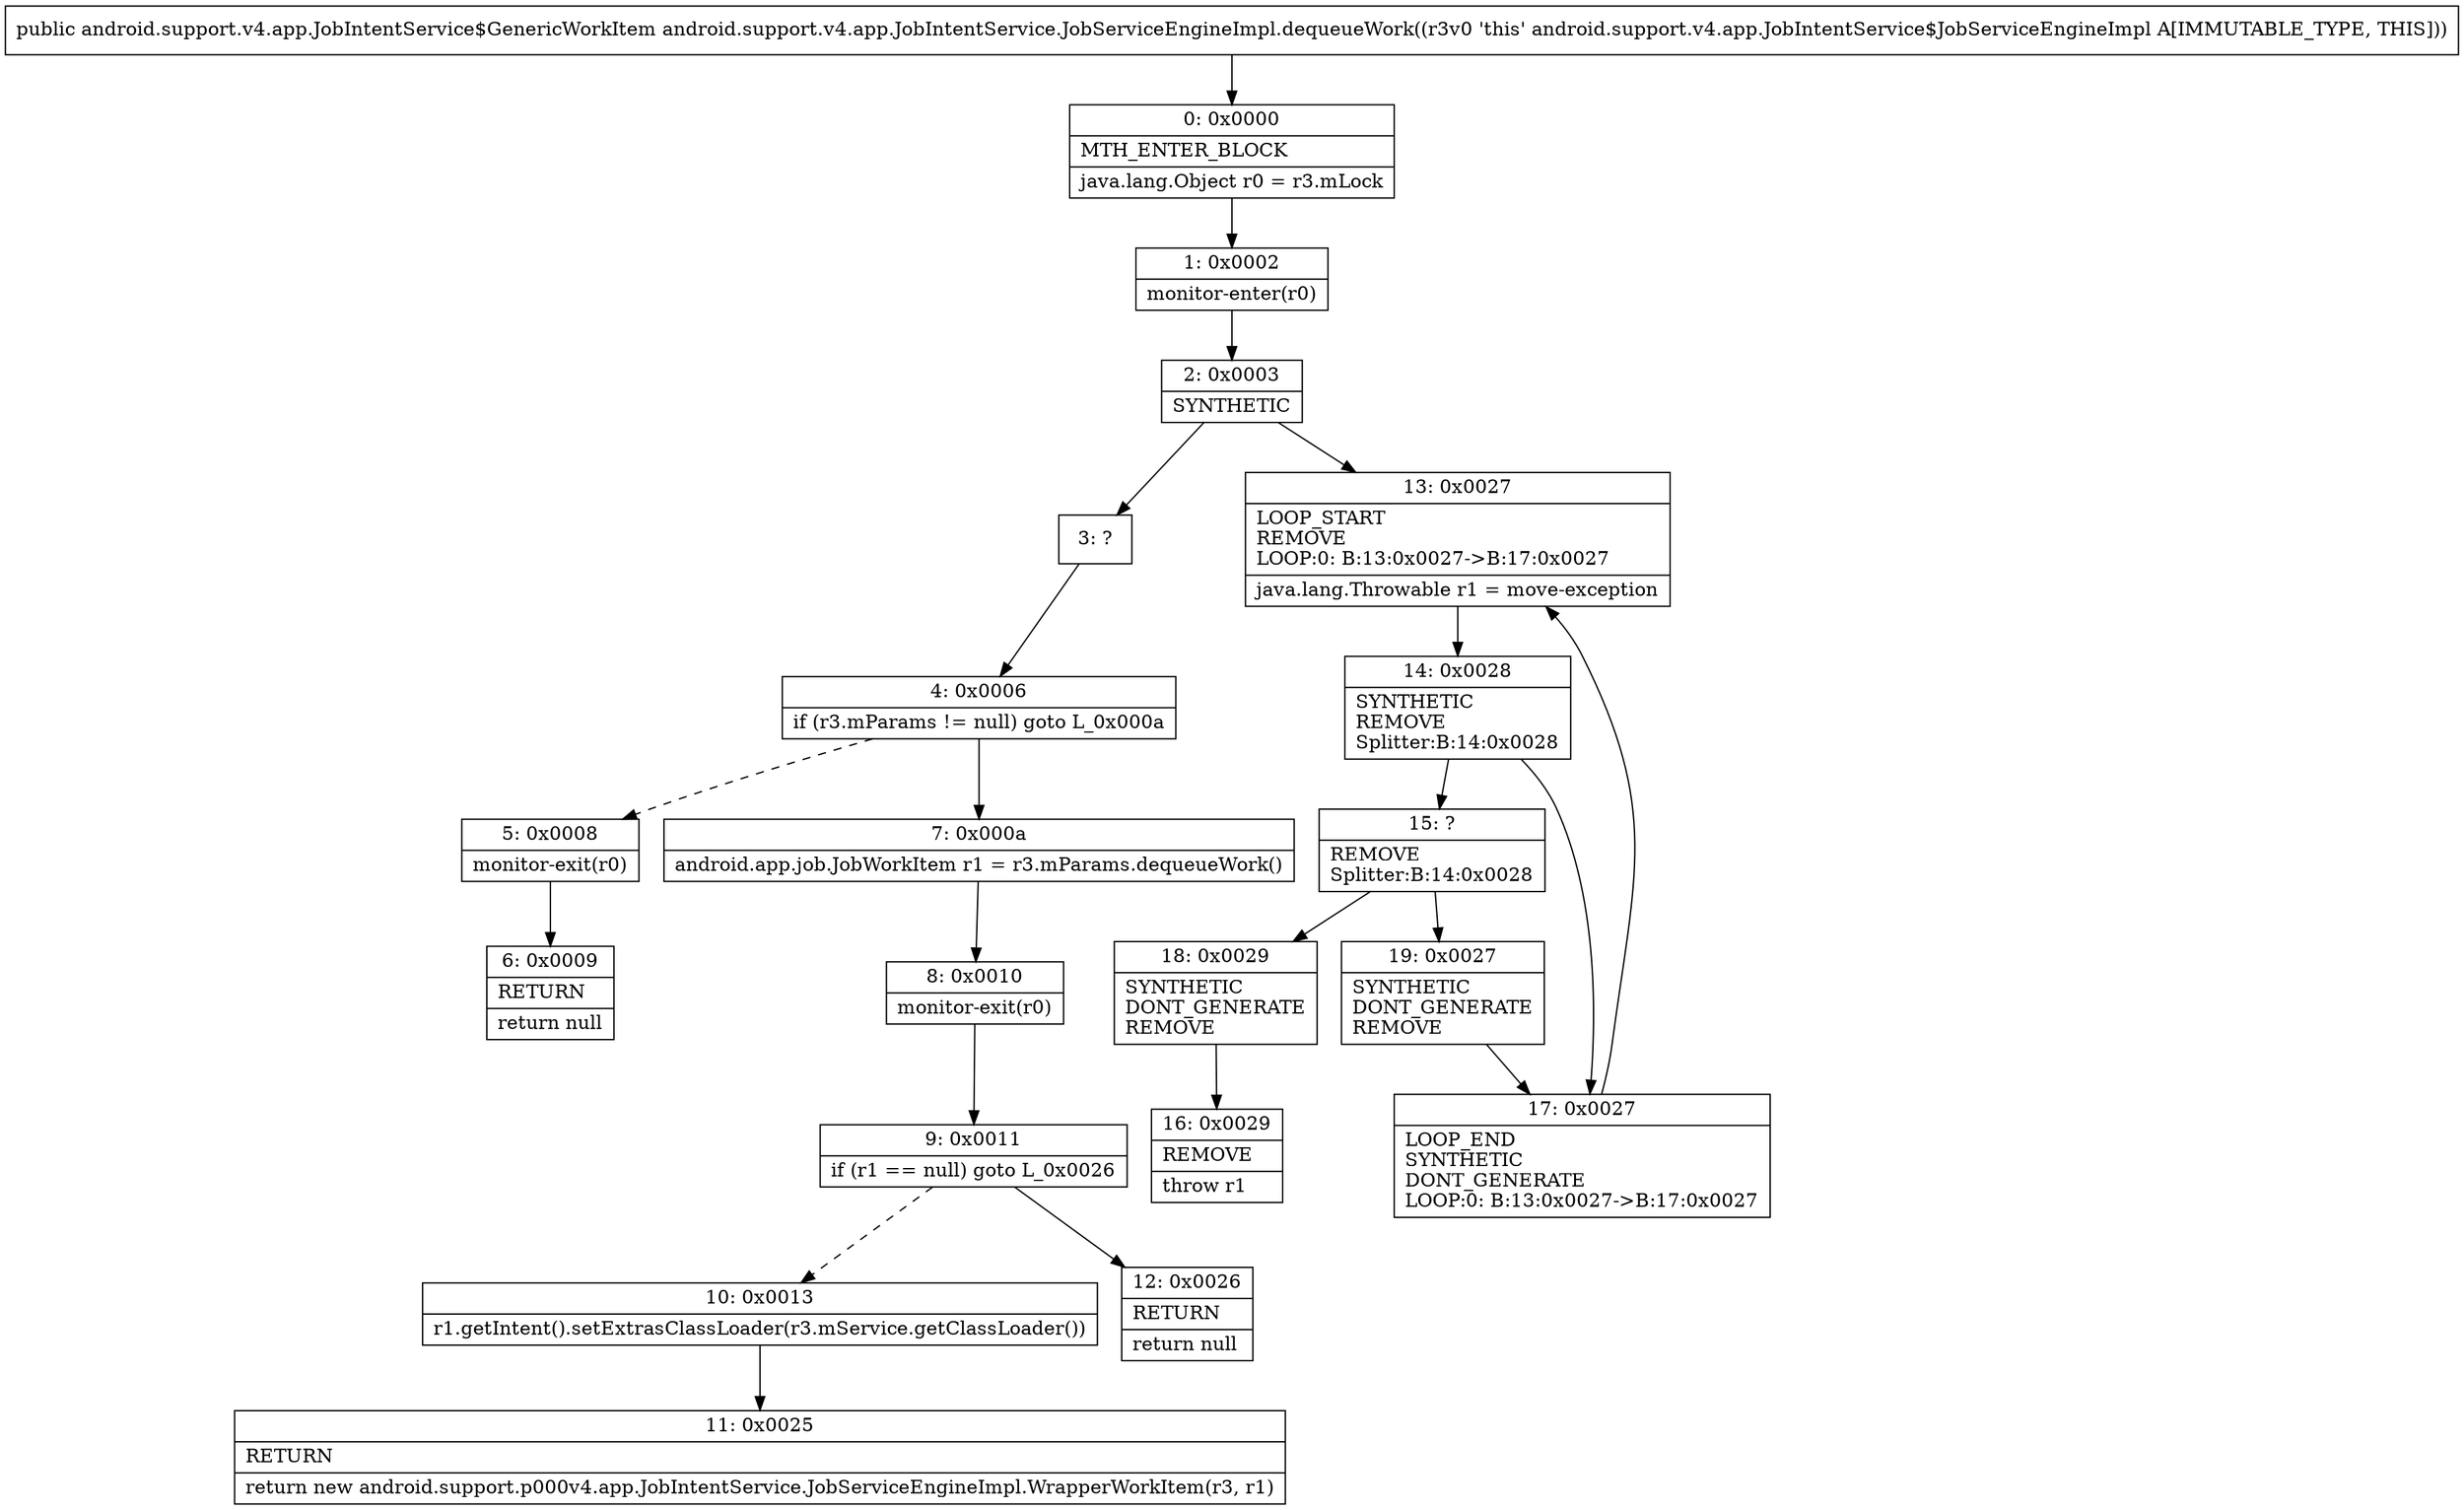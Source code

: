 digraph "CFG forandroid.support.v4.app.JobIntentService.JobServiceEngineImpl.dequeueWork()Landroid\/support\/v4\/app\/JobIntentService$GenericWorkItem;" {
Node_0 [shape=record,label="{0\:\ 0x0000|MTH_ENTER_BLOCK\l|java.lang.Object r0 = r3.mLock\l}"];
Node_1 [shape=record,label="{1\:\ 0x0002|monitor\-enter(r0)\l}"];
Node_2 [shape=record,label="{2\:\ 0x0003|SYNTHETIC\l}"];
Node_3 [shape=record,label="{3\:\ ?}"];
Node_4 [shape=record,label="{4\:\ 0x0006|if (r3.mParams != null) goto L_0x000a\l}"];
Node_5 [shape=record,label="{5\:\ 0x0008|monitor\-exit(r0)\l}"];
Node_6 [shape=record,label="{6\:\ 0x0009|RETURN\l|return null\l}"];
Node_7 [shape=record,label="{7\:\ 0x000a|android.app.job.JobWorkItem r1 = r3.mParams.dequeueWork()\l}"];
Node_8 [shape=record,label="{8\:\ 0x0010|monitor\-exit(r0)\l}"];
Node_9 [shape=record,label="{9\:\ 0x0011|if (r1 == null) goto L_0x0026\l}"];
Node_10 [shape=record,label="{10\:\ 0x0013|r1.getIntent().setExtrasClassLoader(r3.mService.getClassLoader())\l}"];
Node_11 [shape=record,label="{11\:\ 0x0025|RETURN\l|return new android.support.p000v4.app.JobIntentService.JobServiceEngineImpl.WrapperWorkItem(r3, r1)\l}"];
Node_12 [shape=record,label="{12\:\ 0x0026|RETURN\l|return null\l}"];
Node_13 [shape=record,label="{13\:\ 0x0027|LOOP_START\lREMOVE\lLOOP:0: B:13:0x0027\-\>B:17:0x0027\l|java.lang.Throwable r1 = move\-exception\l}"];
Node_14 [shape=record,label="{14\:\ 0x0028|SYNTHETIC\lREMOVE\lSplitter:B:14:0x0028\l}"];
Node_15 [shape=record,label="{15\:\ ?|REMOVE\lSplitter:B:14:0x0028\l}"];
Node_16 [shape=record,label="{16\:\ 0x0029|REMOVE\l|throw r1\l}"];
Node_17 [shape=record,label="{17\:\ 0x0027|LOOP_END\lSYNTHETIC\lDONT_GENERATE\lLOOP:0: B:13:0x0027\-\>B:17:0x0027\l}"];
Node_18 [shape=record,label="{18\:\ 0x0029|SYNTHETIC\lDONT_GENERATE\lREMOVE\l}"];
Node_19 [shape=record,label="{19\:\ 0x0027|SYNTHETIC\lDONT_GENERATE\lREMOVE\l}"];
MethodNode[shape=record,label="{public android.support.v4.app.JobIntentService$GenericWorkItem android.support.v4.app.JobIntentService.JobServiceEngineImpl.dequeueWork((r3v0 'this' android.support.v4.app.JobIntentService$JobServiceEngineImpl A[IMMUTABLE_TYPE, THIS])) }"];
MethodNode -> Node_0;
Node_0 -> Node_1;
Node_1 -> Node_2;
Node_2 -> Node_3;
Node_2 -> Node_13;
Node_3 -> Node_4;
Node_4 -> Node_5[style=dashed];
Node_4 -> Node_7;
Node_5 -> Node_6;
Node_7 -> Node_8;
Node_8 -> Node_9;
Node_9 -> Node_10[style=dashed];
Node_9 -> Node_12;
Node_10 -> Node_11;
Node_13 -> Node_14;
Node_14 -> Node_15;
Node_14 -> Node_17;
Node_15 -> Node_18;
Node_15 -> Node_19;
Node_17 -> Node_13;
Node_18 -> Node_16;
Node_19 -> Node_17;
}

